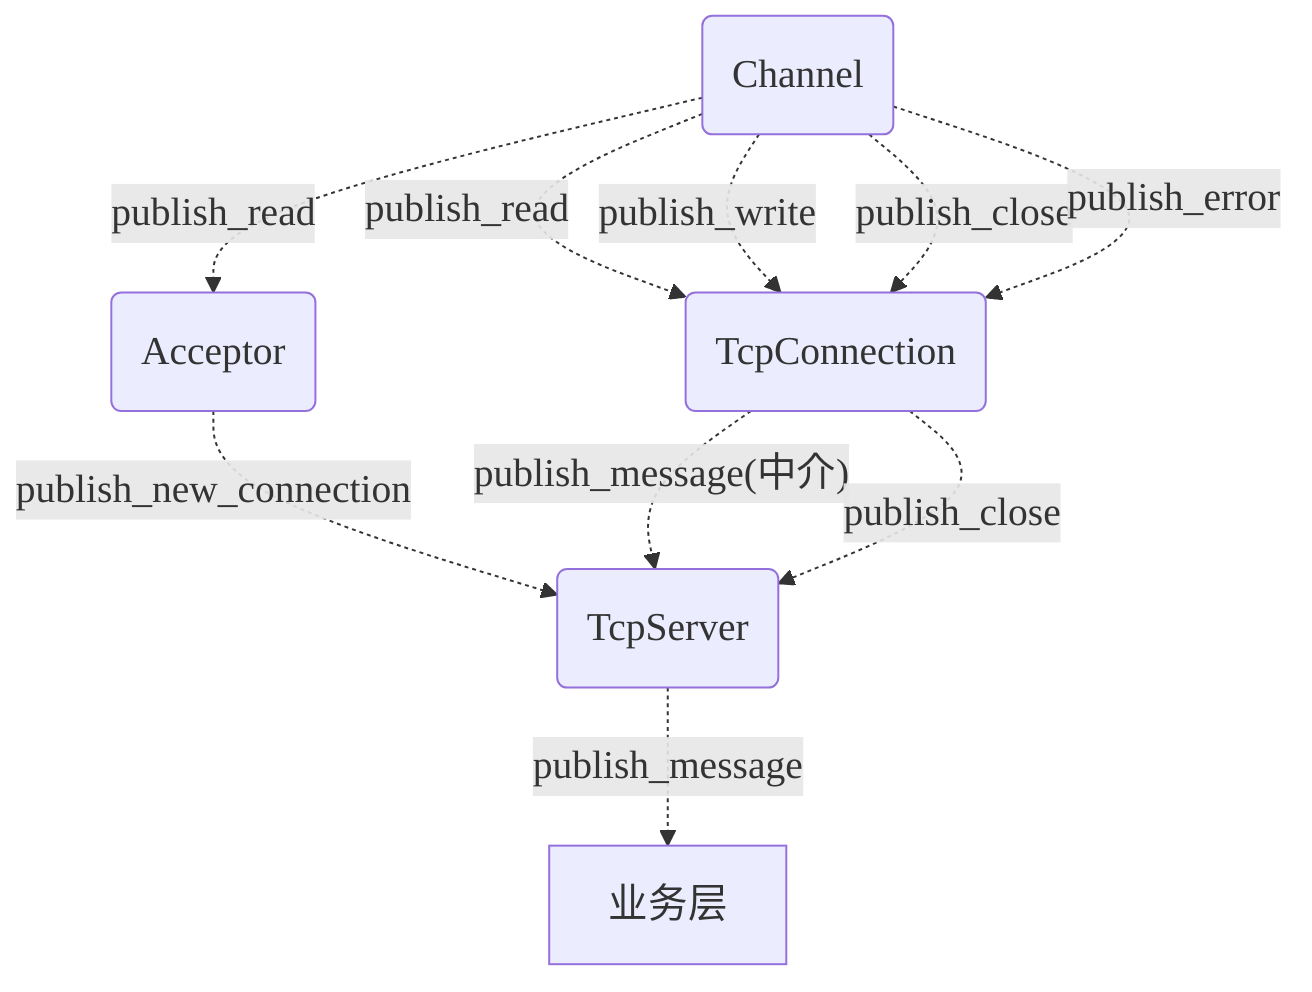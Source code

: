 %% %%{init: {'theme':'default'}}%%
%% graph TD
%%     %% 定义发布者节点
%%     Channel[Channel]
%%     Acceptor[Acceptor]
%%     TcpConnection[TcpConnection]


%%     %% 定义消息主题节点
%%     publish_read((publish_read))
%%     publish_write((publish_write))
%%     publish_close_1((publish_close_1))
%%     publish_error((publish_error))
    
%%     publish_new_connection((publish_new_connection))
%%     publish_message((publish_message))
%%     publish_close_2((publish_close_2))
    

%%     %% 连接发布者到它们发布的主题
%%     Channel -.-> publish_read
%%     Channel -.-> publish_write
%%     Channel -.-> publish_close_1
%%     Channel -.-> publish_error
  
%%     publish_read -.-> Acceptor
%%     publish_read -.-> TcpConnection
%%     publish_write -.-> TcpConnection
%%     publish_close_1 -.->TcpConnection
%%     publish_error -.->TcpConnection
    
%%     Acceptor -.-> publish_new_connection
%%     TcpConnection -.-> publish_message
%%     TcpConnection -.-> publish_close_2
    
%%     publish_new_connection -.-> TcpServer
%%     publish_message -.中介.-> TcpServer -.中介.-> 业务层
%%     publish_close_2 -.-> TcpServer

%%{init: {
    "theme": "default",
    "themeVariables": {
        "fontFamily": "Times New Roman",
        "fontSize": "20px"
    }
}}%%
graph TD
    %% 定义发布者节点
    Channel(Channel)
    Acceptor(Acceptor)
    TcpConnection(TcpConnection)
    TcpServer(TcpServer)


    Channel -.publish_read.-> Acceptor
    Channel -.publish_read.-> TcpConnection
    Channel -.publish_write.-> TcpConnection
    Channel -.publish_close.-> TcpConnection
    Channel -.publish_error.-> TcpConnection
    
    Acceptor -.publish_new_connection.-> TcpServer
    TcpConnection -.publish_message(中介).-> TcpServer
    TcpConnection -.publish_close.-> TcpServer
    
    TcpServer -.publish_message.-> 业务层